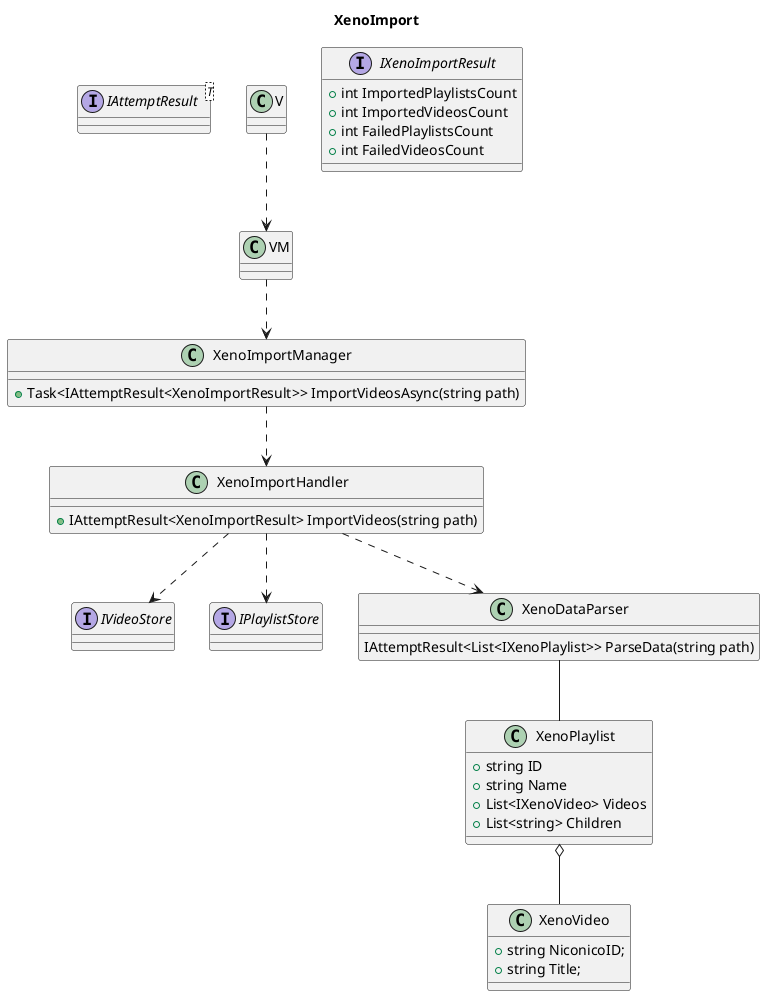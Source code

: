 @startuml XenoImport
title XenoImport

interface IAttemptResult<T>
interface IVideoStore
interface IPlaylistStore

class V
class VM

interface IXenoImportResult {
   + int ImportedPlaylistsCount
   + int ImportedVideosCount
   + int FailedPlaylistsCount
   + int FailedVideosCount
}

class XenoImportManager {
    + Task<IAttemptResult<XenoImportResult>> ImportVideosAsync(string path)
}

class XenoImportHandler {
    + IAttemptResult<XenoImportResult> ImportVideos(string path)
}

class XenoPlaylist {
    + string ID
    + string Name
    + List<IXenoVideo> Videos
    + List<string> Children
}

class XenoVideo {
    + string NiconicoID;
    + string Title;
}

class XenoDataParser {
    IAttemptResult<List<IXenoPlaylist>> ParseData(string path)
}

V ..> VM
VM ..> XenoImportManager
XenoImportManager ..> XenoImportHandler
XenoImportHandler ..> XenoDataParser
XenoImportHandler ..> IVideoStore
XenoImportHandler ..> IPlaylistStore
XenoDataParser -- XenoPlaylist
XenoPlaylist o-- XenoVideo

@enduml